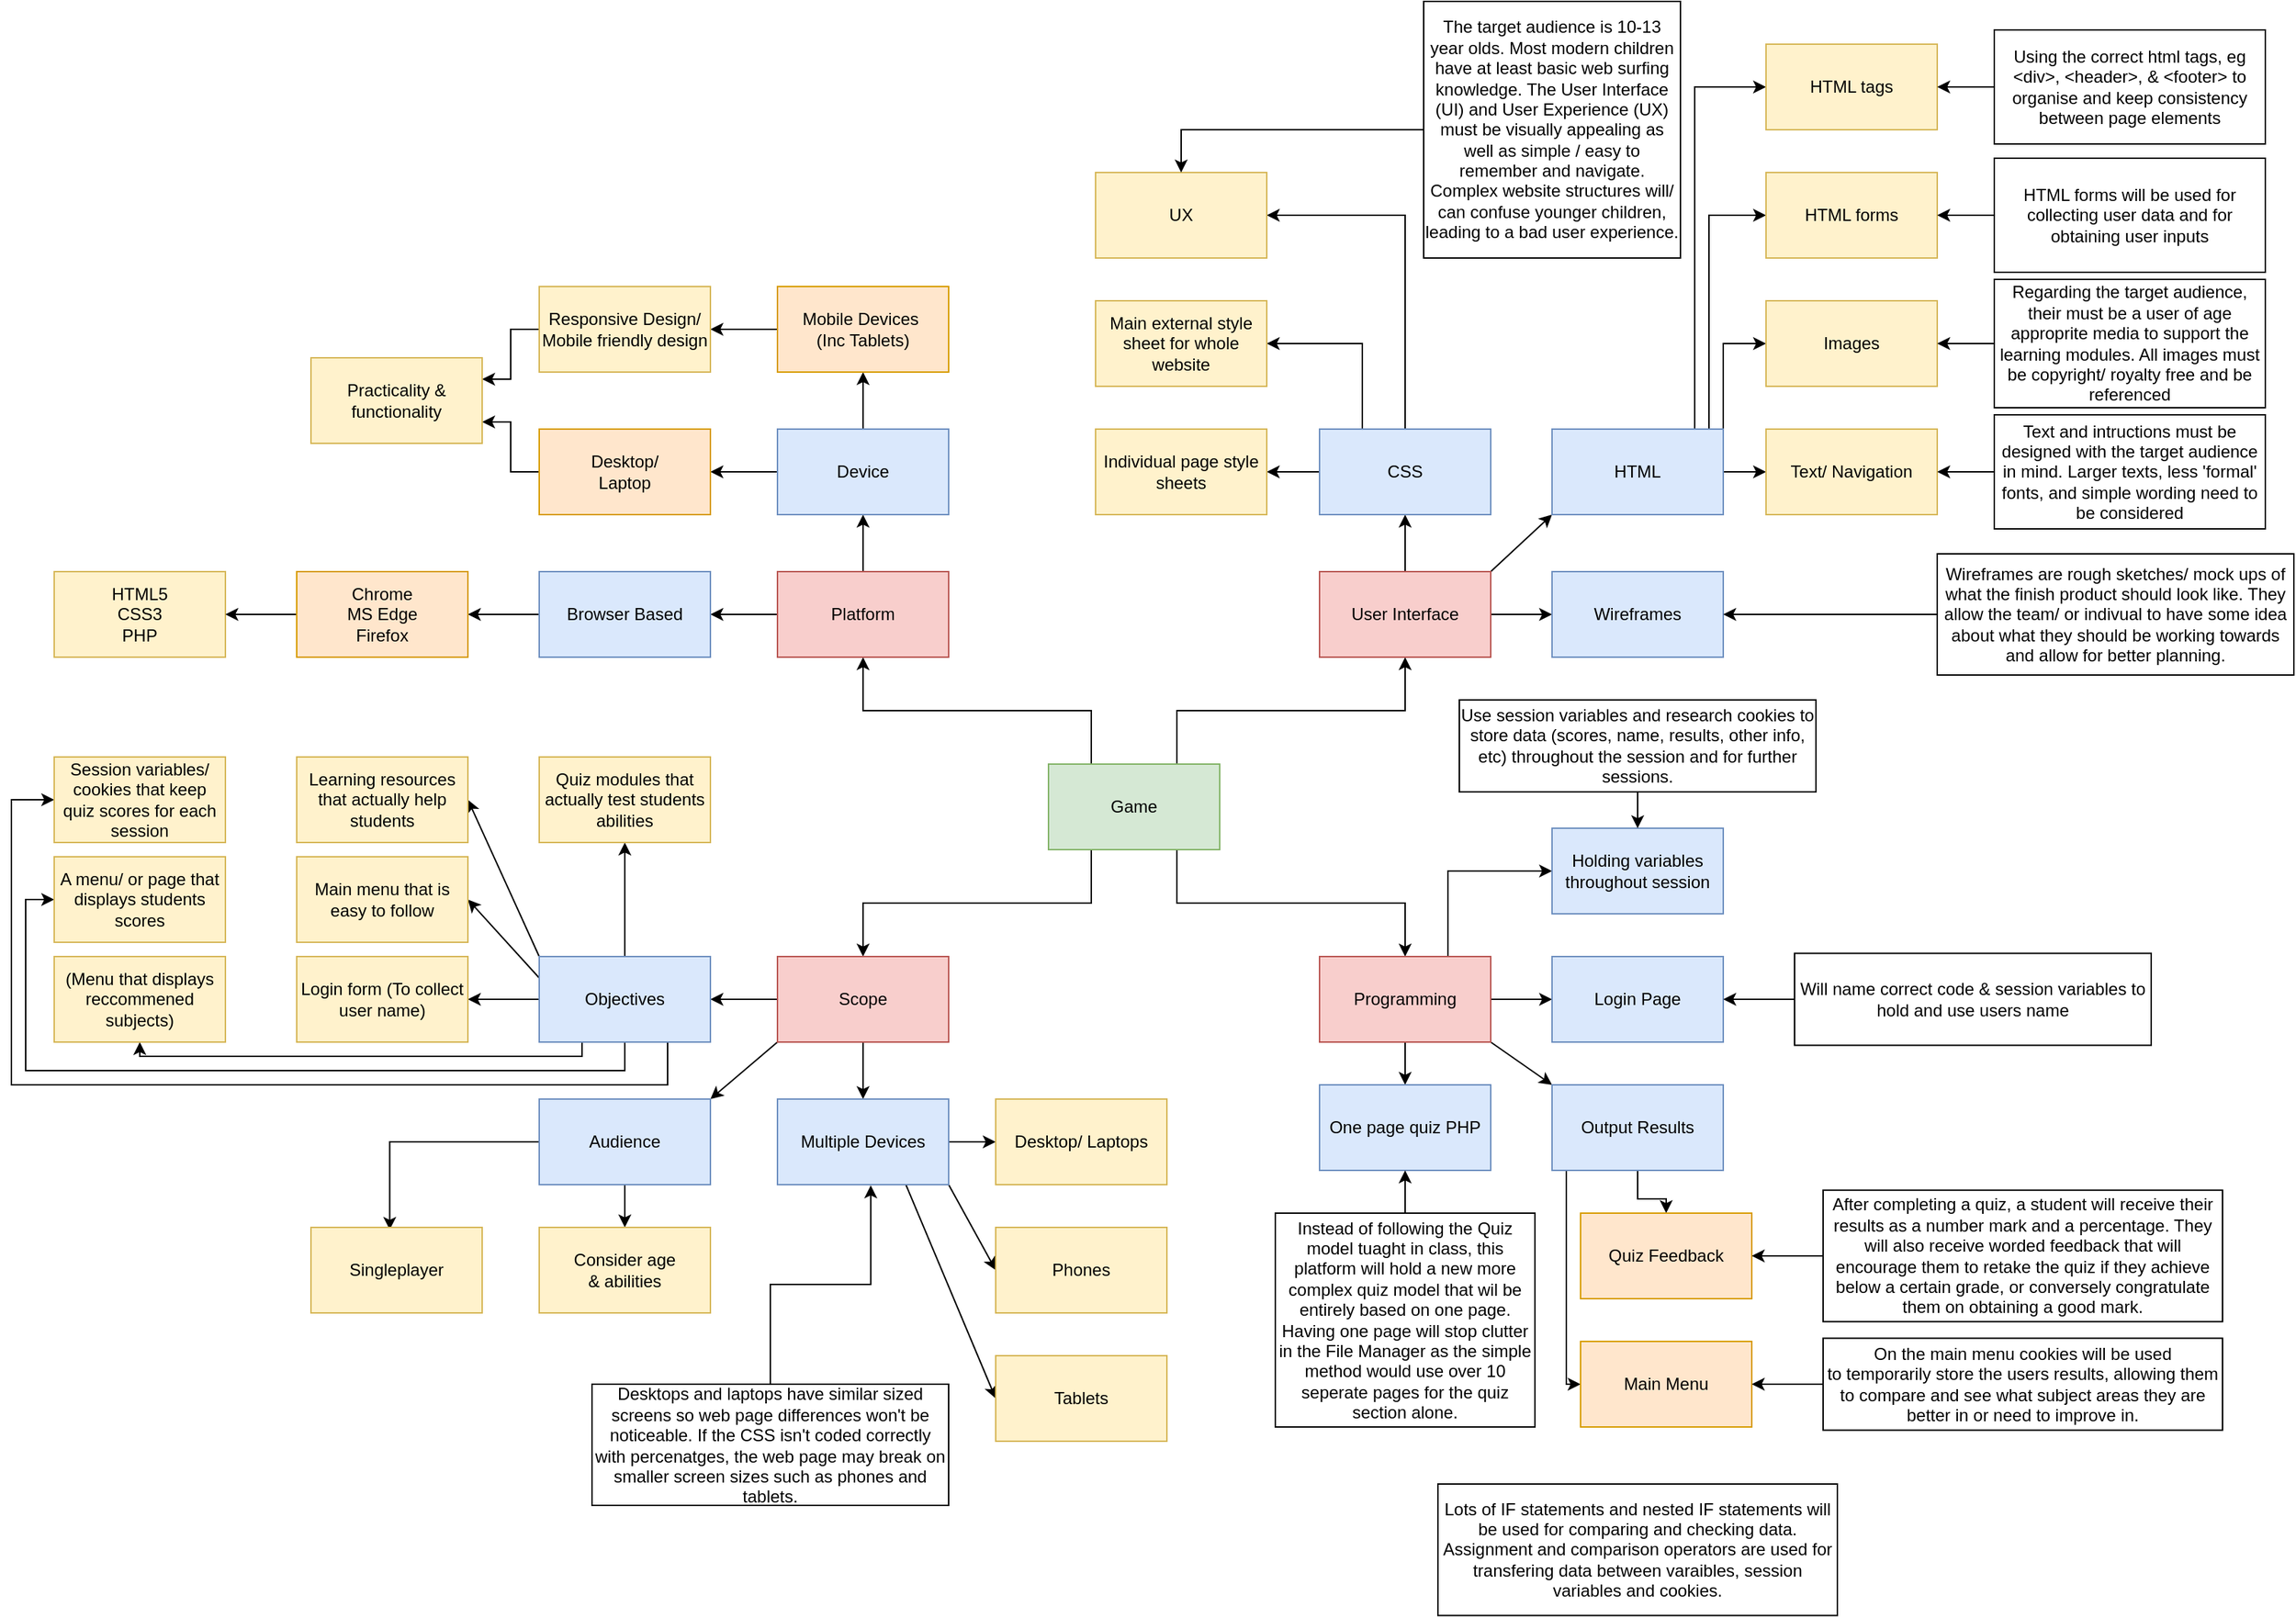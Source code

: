 <mxfile version="20.8.16" type="device"><diagram name="Page-1" id="kw-LpOdLxAJSHV-fy2r9"><mxGraphModel dx="2206" dy="1298" grid="1" gridSize="10" guides="1" tooltips="1" connect="1" arrows="1" fold="1" page="1" pageScale="1" pageWidth="1654" pageHeight="1169" math="0" shadow="0"><root><mxCell id="0"/><mxCell id="1" parent="0"/><mxCell id="Mb6pqFmGLe_sszzQdDOo-6" style="edgeStyle=orthogonalEdgeStyle;rounded=0;orthogonalLoop=1;jettySize=auto;html=1;exitX=0.25;exitY=0;exitDx=0;exitDy=0;" parent="1" source="Mb6pqFmGLe_sszzQdDOo-1" target="Mb6pqFmGLe_sszzQdDOo-2" edge="1"><mxGeometry relative="1" as="geometry"/></mxCell><mxCell id="Mb6pqFmGLe_sszzQdDOo-7" style="edgeStyle=orthogonalEdgeStyle;rounded=0;orthogonalLoop=1;jettySize=auto;html=1;exitX=0.75;exitY=0;exitDx=0;exitDy=0;" parent="1" source="Mb6pqFmGLe_sszzQdDOo-1" target="Mb6pqFmGLe_sszzQdDOo-3" edge="1"><mxGeometry relative="1" as="geometry"/></mxCell><mxCell id="Mb6pqFmGLe_sszzQdDOo-8" style="edgeStyle=orthogonalEdgeStyle;rounded=0;orthogonalLoop=1;jettySize=auto;html=1;exitX=0.75;exitY=1;exitDx=0;exitDy=0;" parent="1" source="Mb6pqFmGLe_sszzQdDOo-1" target="Mb6pqFmGLe_sszzQdDOo-4" edge="1"><mxGeometry relative="1" as="geometry"/></mxCell><mxCell id="Mb6pqFmGLe_sszzQdDOo-9" style="edgeStyle=orthogonalEdgeStyle;rounded=0;orthogonalLoop=1;jettySize=auto;html=1;exitX=0.25;exitY=1;exitDx=0;exitDy=0;" parent="1" source="Mb6pqFmGLe_sszzQdDOo-1" target="Mb6pqFmGLe_sszzQdDOo-5" edge="1"><mxGeometry relative="1" as="geometry"/></mxCell><mxCell id="Mb6pqFmGLe_sszzQdDOo-1" value="Game" style="rounded=0;whiteSpace=wrap;html=1;fillColor=#d5e8d4;strokeColor=#82b366;" parent="1" vertex="1"><mxGeometry x="767" y="555" width="120" height="60" as="geometry"/></mxCell><mxCell id="Mb6pqFmGLe_sszzQdDOo-15" style="edgeStyle=orthogonalEdgeStyle;rounded=0;orthogonalLoop=1;jettySize=auto;html=1;exitX=0;exitY=0.5;exitDx=0;exitDy=0;" parent="1" source="Mb6pqFmGLe_sszzQdDOo-2" target="Mb6pqFmGLe_sszzQdDOo-10" edge="1"><mxGeometry relative="1" as="geometry"/></mxCell><mxCell id="Mb6pqFmGLe_sszzQdDOo-17" style="edgeStyle=orthogonalEdgeStyle;rounded=0;orthogonalLoop=1;jettySize=auto;html=1;exitX=0.5;exitY=0;exitDx=0;exitDy=0;" parent="1" source="Mb6pqFmGLe_sszzQdDOo-2" target="Mb6pqFmGLe_sszzQdDOo-11" edge="1"><mxGeometry relative="1" as="geometry"/></mxCell><mxCell id="Mb6pqFmGLe_sszzQdDOo-2" value="Platform" style="rounded=0;whiteSpace=wrap;html=1;fillColor=#f8cecc;strokeColor=#b85450;" parent="1" vertex="1"><mxGeometry x="577" y="420" width="120" height="60" as="geometry"/></mxCell><mxCell id="Mb6pqFmGLe_sszzQdDOo-32" style="edgeStyle=orthogonalEdgeStyle;rounded=0;orthogonalLoop=1;jettySize=auto;html=1;exitX=0.5;exitY=0;exitDx=0;exitDy=0;" parent="1" source="Mb6pqFmGLe_sszzQdDOo-3" target="Mb6pqFmGLe_sszzQdDOo-28" edge="1"><mxGeometry relative="1" as="geometry"/></mxCell><mxCell id="Mb6pqFmGLe_sszzQdDOo-34" style="rounded=0;orthogonalLoop=1;jettySize=auto;html=1;exitX=1;exitY=0;exitDx=0;exitDy=0;entryX=0;entryY=1;entryDx=0;entryDy=0;" parent="1" source="Mb6pqFmGLe_sszzQdDOo-3" target="Mb6pqFmGLe_sszzQdDOo-29" edge="1"><mxGeometry relative="1" as="geometry"/></mxCell><mxCell id="Mb6pqFmGLe_sszzQdDOo-35" style="edgeStyle=orthogonalEdgeStyle;rounded=0;orthogonalLoop=1;jettySize=auto;html=1;exitX=1;exitY=0.5;exitDx=0;exitDy=0;" parent="1" source="Mb6pqFmGLe_sszzQdDOo-3" target="Mb6pqFmGLe_sszzQdDOo-30" edge="1"><mxGeometry relative="1" as="geometry"/></mxCell><mxCell id="Mb6pqFmGLe_sszzQdDOo-3" value="User Interface" style="rounded=0;whiteSpace=wrap;html=1;fillColor=#f8cecc;strokeColor=#b85450;" parent="1" vertex="1"><mxGeometry x="957" y="420" width="120" height="60" as="geometry"/></mxCell><mxCell id="Mb6pqFmGLe_sszzQdDOo-102" style="edgeStyle=orthogonalEdgeStyle;rounded=0;orthogonalLoop=1;jettySize=auto;html=1;exitX=0.75;exitY=0;exitDx=0;exitDy=0;entryX=0;entryY=0.5;entryDx=0;entryDy=0;" parent="1" source="Mb6pqFmGLe_sszzQdDOo-4" target="Mb6pqFmGLe_sszzQdDOo-98" edge="1"><mxGeometry relative="1" as="geometry"/></mxCell><mxCell id="Mb6pqFmGLe_sszzQdDOo-103" style="edgeStyle=orthogonalEdgeStyle;rounded=0;orthogonalLoop=1;jettySize=auto;html=1;exitX=1;exitY=0.5;exitDx=0;exitDy=0;" parent="1" source="Mb6pqFmGLe_sszzQdDOo-4" target="Mb6pqFmGLe_sszzQdDOo-97" edge="1"><mxGeometry relative="1" as="geometry"/></mxCell><mxCell id="Mb6pqFmGLe_sszzQdDOo-104" style="edgeStyle=orthogonalEdgeStyle;rounded=0;orthogonalLoop=1;jettySize=auto;html=1;" parent="1" source="Mb6pqFmGLe_sszzQdDOo-4" target="Mb6pqFmGLe_sszzQdDOo-99" edge="1"><mxGeometry relative="1" as="geometry"/></mxCell><mxCell id="Mb6pqFmGLe_sszzQdDOo-105" style="rounded=0;orthogonalLoop=1;jettySize=auto;html=1;exitX=1;exitY=1;exitDx=0;exitDy=0;entryX=0;entryY=0;entryDx=0;entryDy=0;" parent="1" source="Mb6pqFmGLe_sszzQdDOo-4" target="Mb6pqFmGLe_sszzQdDOo-100" edge="1"><mxGeometry relative="1" as="geometry"/></mxCell><mxCell id="Mb6pqFmGLe_sszzQdDOo-4" value="Programming" style="rounded=0;whiteSpace=wrap;html=1;fillColor=#f8cecc;strokeColor=#b85450;" parent="1" vertex="1"><mxGeometry x="957" y="690" width="120" height="60" as="geometry"/></mxCell><mxCell id="Mb6pqFmGLe_sszzQdDOo-67" style="edgeStyle=orthogonalEdgeStyle;rounded=0;orthogonalLoop=1;jettySize=auto;html=1;" parent="1" source="Mb6pqFmGLe_sszzQdDOo-5" target="Mb6pqFmGLe_sszzQdDOo-64" edge="1"><mxGeometry relative="1" as="geometry"/></mxCell><mxCell id="Mb6pqFmGLe_sszzQdDOo-68" style="rounded=0;orthogonalLoop=1;jettySize=auto;html=1;exitX=0;exitY=1;exitDx=0;exitDy=0;entryX=1;entryY=0;entryDx=0;entryDy=0;" parent="1" source="Mb6pqFmGLe_sszzQdDOo-5" target="Mb6pqFmGLe_sszzQdDOo-66" edge="1"><mxGeometry relative="1" as="geometry"/></mxCell><mxCell id="Mb6pqFmGLe_sszzQdDOo-69" style="edgeStyle=orthogonalEdgeStyle;rounded=0;orthogonalLoop=1;jettySize=auto;html=1;exitX=0;exitY=0.5;exitDx=0;exitDy=0;" parent="1" source="Mb6pqFmGLe_sszzQdDOo-5" target="Mb6pqFmGLe_sszzQdDOo-65" edge="1"><mxGeometry relative="1" as="geometry"/></mxCell><mxCell id="Mb6pqFmGLe_sszzQdDOo-5" value="Scope" style="rounded=0;whiteSpace=wrap;html=1;fillColor=#f8cecc;strokeColor=#b85450;" parent="1" vertex="1"><mxGeometry x="577" y="690" width="120" height="60" as="geometry"/></mxCell><mxCell id="Mb6pqFmGLe_sszzQdDOo-23" style="edgeStyle=orthogonalEdgeStyle;rounded=0;orthogonalLoop=1;jettySize=auto;html=1;exitX=0;exitY=0.5;exitDx=0;exitDy=0;" parent="1" source="Mb6pqFmGLe_sszzQdDOo-10" target="Mb6pqFmGLe_sszzQdDOo-22" edge="1"><mxGeometry relative="1" as="geometry"/></mxCell><mxCell id="Mb6pqFmGLe_sszzQdDOo-10" value="Browser Based" style="rounded=0;whiteSpace=wrap;html=1;fillColor=#dae8fc;strokeColor=#6c8ebf;" parent="1" vertex="1"><mxGeometry x="410" y="420" width="120" height="60" as="geometry"/></mxCell><mxCell id="Mb6pqFmGLe_sszzQdDOo-18" style="edgeStyle=orthogonalEdgeStyle;rounded=0;orthogonalLoop=1;jettySize=auto;html=1;exitX=0;exitY=0.5;exitDx=0;exitDy=0;" parent="1" source="Mb6pqFmGLe_sszzQdDOo-11" target="Mb6pqFmGLe_sszzQdDOo-13" edge="1"><mxGeometry relative="1" as="geometry"/></mxCell><mxCell id="Mb6pqFmGLe_sszzQdDOo-19" style="edgeStyle=orthogonalEdgeStyle;rounded=0;orthogonalLoop=1;jettySize=auto;html=1;" parent="1" source="Mb6pqFmGLe_sszzQdDOo-11" target="Mb6pqFmGLe_sszzQdDOo-14" edge="1"><mxGeometry relative="1" as="geometry"/></mxCell><mxCell id="Mb6pqFmGLe_sszzQdDOo-11" value="Device" style="rounded=0;whiteSpace=wrap;html=1;fillColor=#dae8fc;strokeColor=#6c8ebf;" parent="1" vertex="1"><mxGeometry x="577" y="320" width="120" height="60" as="geometry"/></mxCell><mxCell id="Mb6pqFmGLe_sszzQdDOo-12" value="HTML5&lt;br&gt;CSS3&lt;br&gt;PHP" style="rounded=0;whiteSpace=wrap;html=1;fillColor=#fff2cc;strokeColor=#d6b656;" parent="1" vertex="1"><mxGeometry x="70" y="420" width="120" height="60" as="geometry"/></mxCell><mxCell id="Mb6pqFmGLe_sszzQdDOo-27" style="edgeStyle=orthogonalEdgeStyle;rounded=0;orthogonalLoop=1;jettySize=auto;html=1;exitX=0;exitY=0.5;exitDx=0;exitDy=0;entryX=1;entryY=0.75;entryDx=0;entryDy=0;" parent="1" source="Mb6pqFmGLe_sszzQdDOo-13" target="Mb6pqFmGLe_sszzQdDOo-25" edge="1"><mxGeometry relative="1" as="geometry"/></mxCell><mxCell id="Mb6pqFmGLe_sszzQdDOo-13" value="Desktop/&lt;br&gt;Laptop" style="rounded=0;whiteSpace=wrap;html=1;fillColor=#ffe6cc;strokeColor=#d79b00;" parent="1" vertex="1"><mxGeometry x="410" y="320" width="120" height="60" as="geometry"/></mxCell><mxCell id="Mb6pqFmGLe_sszzQdDOo-21" style="edgeStyle=orthogonalEdgeStyle;rounded=0;orthogonalLoop=1;jettySize=auto;html=1;exitX=0;exitY=0.5;exitDx=0;exitDy=0;" parent="1" source="Mb6pqFmGLe_sszzQdDOo-14" target="Mb6pqFmGLe_sszzQdDOo-20" edge="1"><mxGeometry relative="1" as="geometry"/></mxCell><mxCell id="Mb6pqFmGLe_sszzQdDOo-14" value="Mobile Devices&amp;nbsp;&lt;br&gt;(Inc Tablets)" style="rounded=0;whiteSpace=wrap;html=1;fillColor=#ffe6cc;strokeColor=#d79b00;" parent="1" vertex="1"><mxGeometry x="577" y="220" width="120" height="60" as="geometry"/></mxCell><mxCell id="Mb6pqFmGLe_sszzQdDOo-26" style="edgeStyle=orthogonalEdgeStyle;rounded=0;orthogonalLoop=1;jettySize=auto;html=1;exitX=0;exitY=0.5;exitDx=0;exitDy=0;entryX=1;entryY=0.25;entryDx=0;entryDy=0;" parent="1" source="Mb6pqFmGLe_sszzQdDOo-20" target="Mb6pqFmGLe_sszzQdDOo-25" edge="1"><mxGeometry relative="1" as="geometry"/></mxCell><mxCell id="Mb6pqFmGLe_sszzQdDOo-20" value="Responsive Design/&lt;br&gt;Mobile friendly design" style="rounded=0;whiteSpace=wrap;html=1;fillColor=#fff2cc;strokeColor=#d6b656;" parent="1" vertex="1"><mxGeometry x="410" y="220" width="120" height="60" as="geometry"/></mxCell><mxCell id="Mb6pqFmGLe_sszzQdDOo-24" style="edgeStyle=orthogonalEdgeStyle;rounded=0;orthogonalLoop=1;jettySize=auto;html=1;exitX=0;exitY=0.5;exitDx=0;exitDy=0;" parent="1" source="Mb6pqFmGLe_sszzQdDOo-22" target="Mb6pqFmGLe_sszzQdDOo-12" edge="1"><mxGeometry relative="1" as="geometry"/></mxCell><mxCell id="Mb6pqFmGLe_sszzQdDOo-22" value="Chrome&lt;br&gt;MS Edge&lt;br&gt;Firefox" style="rounded=0;whiteSpace=wrap;html=1;fillColor=#ffe6cc;strokeColor=#d79b00;" parent="1" vertex="1"><mxGeometry x="240" y="420" width="120" height="60" as="geometry"/></mxCell><mxCell id="Mb6pqFmGLe_sszzQdDOo-25" value="Practicality &amp;amp; functionality" style="rounded=0;whiteSpace=wrap;html=1;fillColor=#fff2cc;strokeColor=#d6b656;" parent="1" vertex="1"><mxGeometry x="250" y="270" width="120" height="60" as="geometry"/></mxCell><mxCell id="Mb6pqFmGLe_sszzQdDOo-40" style="edgeStyle=none;rounded=0;orthogonalLoop=1;jettySize=auto;html=1;exitX=0;exitY=0.5;exitDx=0;exitDy=0;entryX=1;entryY=0.5;entryDx=0;entryDy=0;" parent="1" source="Mb6pqFmGLe_sszzQdDOo-28" target="Mb6pqFmGLe_sszzQdDOo-37" edge="1"><mxGeometry relative="1" as="geometry"/></mxCell><mxCell id="Mb6pqFmGLe_sszzQdDOo-43" style="edgeStyle=orthogonalEdgeStyle;rounded=0;orthogonalLoop=1;jettySize=auto;html=1;exitX=0.5;exitY=0;exitDx=0;exitDy=0;entryX=1;entryY=0.5;entryDx=0;entryDy=0;" parent="1" source="Mb6pqFmGLe_sszzQdDOo-28" target="Mb6pqFmGLe_sszzQdDOo-39" edge="1"><mxGeometry relative="1" as="geometry"/></mxCell><mxCell id="Mb6pqFmGLe_sszzQdDOo-47" style="edgeStyle=orthogonalEdgeStyle;rounded=0;orthogonalLoop=1;jettySize=auto;html=1;exitX=0.25;exitY=0;exitDx=0;exitDy=0;entryX=1;entryY=0.5;entryDx=0;entryDy=0;" parent="1" source="Mb6pqFmGLe_sszzQdDOo-28" target="Mb6pqFmGLe_sszzQdDOo-38" edge="1"><mxGeometry relative="1" as="geometry"/></mxCell><mxCell id="Mb6pqFmGLe_sszzQdDOo-28" value="CSS" style="rounded=0;whiteSpace=wrap;html=1;fillColor=#dae8fc;strokeColor=#6c8ebf;" parent="1" vertex="1"><mxGeometry x="957" y="320" width="120" height="60" as="geometry"/></mxCell><mxCell id="Mb6pqFmGLe_sszzQdDOo-55" style="edgeStyle=orthogonalEdgeStyle;rounded=0;orthogonalLoop=1;jettySize=auto;html=1;exitX=1;exitY=0.5;exitDx=0;exitDy=0;" parent="1" source="Mb6pqFmGLe_sszzQdDOo-29" target="Mb6pqFmGLe_sszzQdDOo-44" edge="1"><mxGeometry relative="1" as="geometry"/></mxCell><mxCell id="Mb6pqFmGLe_sszzQdDOo-56" style="edgeStyle=orthogonalEdgeStyle;rounded=0;orthogonalLoop=1;jettySize=auto;html=1;exitX=1;exitY=0;exitDx=0;exitDy=0;entryX=0;entryY=0.5;entryDx=0;entryDy=0;" parent="1" source="Mb6pqFmGLe_sszzQdDOo-29" target="Mb6pqFmGLe_sszzQdDOo-45" edge="1"><mxGeometry relative="1" as="geometry"/></mxCell><mxCell id="Mb6pqFmGLe_sszzQdDOo-57" style="edgeStyle=orthogonalEdgeStyle;rounded=0;orthogonalLoop=1;jettySize=auto;html=1;exitX=0.75;exitY=0;exitDx=0;exitDy=0;entryX=0;entryY=0.5;entryDx=0;entryDy=0;" parent="1" source="Mb6pqFmGLe_sszzQdDOo-29" target="Mb6pqFmGLe_sszzQdDOo-46" edge="1"><mxGeometry relative="1" as="geometry"><Array as="points"><mxPoint x="1230" y="320"/><mxPoint x="1230" y="170"/></Array></mxGeometry></mxCell><mxCell id="Mb6pqFmGLe_sszzQdDOo-58" style="edgeStyle=orthogonalEdgeStyle;rounded=0;orthogonalLoop=1;jettySize=auto;html=1;exitX=0.5;exitY=0;exitDx=0;exitDy=0;entryX=0;entryY=0.5;entryDx=0;entryDy=0;" parent="1" source="Mb6pqFmGLe_sszzQdDOo-29" target="Mb6pqFmGLe_sszzQdDOo-48" edge="1"><mxGeometry relative="1" as="geometry"><Array as="points"><mxPoint x="1220" y="320"/><mxPoint x="1220" y="80"/></Array></mxGeometry></mxCell><mxCell id="Mb6pqFmGLe_sszzQdDOo-29" value="HTML" style="rounded=0;whiteSpace=wrap;html=1;fillColor=#dae8fc;strokeColor=#6c8ebf;" parent="1" vertex="1"><mxGeometry x="1120" y="320" width="120" height="60" as="geometry"/></mxCell><mxCell id="Mb6pqFmGLe_sszzQdDOo-30" value="Wireframes" style="rounded=0;whiteSpace=wrap;html=1;fillColor=#dae8fc;strokeColor=#6c8ebf;" parent="1" vertex="1"><mxGeometry x="1120" y="420" width="120" height="60" as="geometry"/></mxCell><mxCell id="Mb6pqFmGLe_sszzQdDOo-63" style="edgeStyle=orthogonalEdgeStyle;rounded=0;orthogonalLoop=1;jettySize=auto;html=1;exitX=0;exitY=0.5;exitDx=0;exitDy=0;" parent="1" source="Mb6pqFmGLe_sszzQdDOo-31" target="Mb6pqFmGLe_sszzQdDOo-30" edge="1"><mxGeometry relative="1" as="geometry"/></mxCell><mxCell id="Mb6pqFmGLe_sszzQdDOo-31" value="Wireframes are rough sketches/ mock ups of what the finish product should look like. They allow the team/ or indivual to have some idea about what they should be working towards and allow for better planning." style="whiteSpace=wrap;html=1;" parent="1" vertex="1"><mxGeometry x="1390" y="407.5" width="250" height="85" as="geometry"/></mxCell><mxCell id="Mb6pqFmGLe_sszzQdDOo-37" value="Individual page style sheets" style="rounded=0;whiteSpace=wrap;html=1;fillColor=#fff2cc;strokeColor=#d6b656;" parent="1" vertex="1"><mxGeometry x="800" y="320" width="120" height="60" as="geometry"/></mxCell><mxCell id="Mb6pqFmGLe_sszzQdDOo-38" value="Main external style sheet for whole website" style="rounded=0;whiteSpace=wrap;html=1;fillColor=#fff2cc;strokeColor=#d6b656;" parent="1" vertex="1"><mxGeometry x="800" y="230" width="120" height="60" as="geometry"/></mxCell><mxCell id="Mb6pqFmGLe_sszzQdDOo-39" value="UX" style="rounded=0;whiteSpace=wrap;html=1;fillColor=#fff2cc;strokeColor=#d6b656;" parent="1" vertex="1"><mxGeometry x="800" y="140" width="120" height="60" as="geometry"/></mxCell><mxCell id="Mb6pqFmGLe_sszzQdDOo-44" value="Text/ Navigation" style="rounded=0;whiteSpace=wrap;html=1;fillColor=#fff2cc;strokeColor=#d6b656;" parent="1" vertex="1"><mxGeometry x="1270" y="320" width="120" height="60" as="geometry"/></mxCell><mxCell id="Mb6pqFmGLe_sszzQdDOo-45" value="Images" style="rounded=0;whiteSpace=wrap;html=1;fillColor=#fff2cc;strokeColor=#d6b656;" parent="1" vertex="1"><mxGeometry x="1270" y="230" width="120" height="60" as="geometry"/></mxCell><mxCell id="Mb6pqFmGLe_sszzQdDOo-46" value="HTML forms" style="rounded=0;whiteSpace=wrap;html=1;fillColor=#fff2cc;strokeColor=#d6b656;" parent="1" vertex="1"><mxGeometry x="1270" y="140" width="120" height="60" as="geometry"/></mxCell><mxCell id="Mb6pqFmGLe_sszzQdDOo-48" value="HTML tags" style="rounded=0;whiteSpace=wrap;html=1;fillColor=#fff2cc;strokeColor=#d6b656;" parent="1" vertex="1"><mxGeometry x="1270" y="50" width="120" height="60" as="geometry"/></mxCell><mxCell id="Mb6pqFmGLe_sszzQdDOo-50" style="edgeStyle=orthogonalEdgeStyle;rounded=0;orthogonalLoop=1;jettySize=auto;html=1;exitX=0;exitY=0.5;exitDx=0;exitDy=0;entryX=0.5;entryY=0;entryDx=0;entryDy=0;" parent="1" source="Mb6pqFmGLe_sszzQdDOo-49" target="Mb6pqFmGLe_sszzQdDOo-39" edge="1"><mxGeometry relative="1" as="geometry"/></mxCell><mxCell id="Mb6pqFmGLe_sszzQdDOo-49" value="The target audience is 10-13 year olds. Most modern children have at least basic web surfing knowledge. The User Interface (UI) and User Experience (UX) must be visually appealing as well as simple / easy to remember and navigate. Complex website structures will/ can confuse younger children, leading to a bad user experience." style="whiteSpace=wrap;html=1;aspect=fixed;" parent="1" vertex="1"><mxGeometry x="1030" y="20" width="180" height="180" as="geometry"/></mxCell><mxCell id="Mb6pqFmGLe_sszzQdDOo-59" style="edgeStyle=orthogonalEdgeStyle;rounded=0;orthogonalLoop=1;jettySize=auto;html=1;exitX=0;exitY=0.5;exitDx=0;exitDy=0;entryX=1;entryY=0.5;entryDx=0;entryDy=0;" parent="1" source="Mb6pqFmGLe_sszzQdDOo-51" target="Mb6pqFmGLe_sszzQdDOo-48" edge="1"><mxGeometry relative="1" as="geometry"/></mxCell><mxCell id="Mb6pqFmGLe_sszzQdDOo-51" value="Using the correct html tags, eg &amp;lt;div&amp;gt;, &amp;lt;header&amp;gt;, &amp;amp; &amp;lt;footer&amp;gt; to organise and keep consistency between page elements" style="whiteSpace=wrap;html=1;" parent="1" vertex="1"><mxGeometry x="1430" y="40" width="190" height="80" as="geometry"/></mxCell><mxCell id="Mb6pqFmGLe_sszzQdDOo-60" style="edgeStyle=orthogonalEdgeStyle;rounded=0;orthogonalLoop=1;jettySize=auto;html=1;exitX=0;exitY=0.5;exitDx=0;exitDy=0;entryX=1;entryY=0.5;entryDx=0;entryDy=0;" parent="1" source="Mb6pqFmGLe_sszzQdDOo-52" target="Mb6pqFmGLe_sszzQdDOo-46" edge="1"><mxGeometry relative="1" as="geometry"/></mxCell><mxCell id="Mb6pqFmGLe_sszzQdDOo-52" value="HTML forms will be used for collecting user data and for obtaining user inputs" style="whiteSpace=wrap;html=1;" parent="1" vertex="1"><mxGeometry x="1430" y="130" width="190" height="80" as="geometry"/></mxCell><mxCell id="Mb6pqFmGLe_sszzQdDOo-61" style="edgeStyle=orthogonalEdgeStyle;rounded=0;orthogonalLoop=1;jettySize=auto;html=1;exitX=0;exitY=0.5;exitDx=0;exitDy=0;" parent="1" source="Mb6pqFmGLe_sszzQdDOo-53" target="Mb6pqFmGLe_sszzQdDOo-45" edge="1"><mxGeometry relative="1" as="geometry"/></mxCell><mxCell id="Mb6pqFmGLe_sszzQdDOo-53" value="Regarding the target audience, their must be a user of age approprite media to support the learning modules. All images must be copyright/ royalty free and be referenced" style="whiteSpace=wrap;html=1;" parent="1" vertex="1"><mxGeometry x="1430" y="215" width="190" height="90" as="geometry"/></mxCell><mxCell id="Mb6pqFmGLe_sszzQdDOo-62" style="edgeStyle=orthogonalEdgeStyle;rounded=0;orthogonalLoop=1;jettySize=auto;html=1;" parent="1" source="Mb6pqFmGLe_sszzQdDOo-54" target="Mb6pqFmGLe_sszzQdDOo-44" edge="1"><mxGeometry relative="1" as="geometry"/></mxCell><mxCell id="Mb6pqFmGLe_sszzQdDOo-54" value="Text and intructions must be designed with the target audience in mind. Larger texts, less 'formal' fonts, and simple wording need to be considered" style="whiteSpace=wrap;html=1;" parent="1" vertex="1"><mxGeometry x="1430" y="310" width="190" height="80" as="geometry"/></mxCell><mxCell id="Mb6pqFmGLe_sszzQdDOo-94" style="rounded=0;orthogonalLoop=1;jettySize=auto;html=1;exitX=1;exitY=0.5;exitDx=0;exitDy=0;entryX=0;entryY=0.5;entryDx=0;entryDy=0;" parent="1" source="Mb6pqFmGLe_sszzQdDOo-64" target="Mb6pqFmGLe_sszzQdDOo-88" edge="1"><mxGeometry relative="1" as="geometry"/></mxCell><mxCell id="Mb6pqFmGLe_sszzQdDOo-95" style="rounded=0;orthogonalLoop=1;jettySize=auto;html=1;exitX=1;exitY=1;exitDx=0;exitDy=0;entryX=0;entryY=0.5;entryDx=0;entryDy=0;" parent="1" source="Mb6pqFmGLe_sszzQdDOo-64" target="Mb6pqFmGLe_sszzQdDOo-89" edge="1"><mxGeometry relative="1" as="geometry"/></mxCell><mxCell id="Mb6pqFmGLe_sszzQdDOo-96" style="rounded=0;orthogonalLoop=1;jettySize=auto;html=1;exitX=0.75;exitY=1;exitDx=0;exitDy=0;entryX=0;entryY=0.5;entryDx=0;entryDy=0;" parent="1" source="Mb6pqFmGLe_sszzQdDOo-64" target="Mb6pqFmGLe_sszzQdDOo-90" edge="1"><mxGeometry relative="1" as="geometry"/></mxCell><mxCell id="Mb6pqFmGLe_sszzQdDOo-64" value="Multiple Devices" style="rounded=0;whiteSpace=wrap;html=1;fillColor=#dae8fc;strokeColor=#6c8ebf;" parent="1" vertex="1"><mxGeometry x="577" y="790" width="120" height="60" as="geometry"/></mxCell><mxCell id="Mb6pqFmGLe_sszzQdDOo-78" style="edgeStyle=orthogonalEdgeStyle;rounded=0;orthogonalLoop=1;jettySize=auto;html=1;exitX=0;exitY=0.5;exitDx=0;exitDy=0;entryX=1;entryY=0.5;entryDx=0;entryDy=0;" parent="1" source="Mb6pqFmGLe_sszzQdDOo-65" target="Mb6pqFmGLe_sszzQdDOo-74" edge="1"><mxGeometry relative="1" as="geometry"/></mxCell><mxCell id="Mb6pqFmGLe_sszzQdDOo-79" style="rounded=0;orthogonalLoop=1;jettySize=auto;html=1;exitX=0;exitY=0.25;exitDx=0;exitDy=0;entryX=1;entryY=0.5;entryDx=0;entryDy=0;" parent="1" source="Mb6pqFmGLe_sszzQdDOo-65" target="Mb6pqFmGLe_sszzQdDOo-75" edge="1"><mxGeometry relative="1" as="geometry"/></mxCell><mxCell id="Mb6pqFmGLe_sszzQdDOo-80" style="edgeStyle=none;rounded=0;orthogonalLoop=1;jettySize=auto;html=1;exitX=0;exitY=0;exitDx=0;exitDy=0;entryX=1;entryY=0.5;entryDx=0;entryDy=0;" parent="1" source="Mb6pqFmGLe_sszzQdDOo-65" target="Mb6pqFmGLe_sszzQdDOo-76" edge="1"><mxGeometry relative="1" as="geometry"/></mxCell><mxCell id="Mb6pqFmGLe_sszzQdDOo-81" style="edgeStyle=none;rounded=0;orthogonalLoop=1;jettySize=auto;html=1;exitX=0.5;exitY=0;exitDx=0;exitDy=0;entryX=0.5;entryY=1;entryDx=0;entryDy=0;" parent="1" source="Mb6pqFmGLe_sszzQdDOo-65" target="Mb6pqFmGLe_sszzQdDOo-77" edge="1"><mxGeometry relative="1" as="geometry"/></mxCell><mxCell id="Mb6pqFmGLe_sszzQdDOo-85" style="edgeStyle=orthogonalEdgeStyle;rounded=0;orthogonalLoop=1;jettySize=auto;html=1;exitX=0.25;exitY=1;exitDx=0;exitDy=0;entryX=0.5;entryY=1;entryDx=0;entryDy=0;" parent="1" source="Mb6pqFmGLe_sszzQdDOo-65" target="Mb6pqFmGLe_sszzQdDOo-84" edge="1"><mxGeometry relative="1" as="geometry"><Array as="points"><mxPoint x="440" y="760"/><mxPoint x="130" y="760"/></Array></mxGeometry></mxCell><mxCell id="Mb6pqFmGLe_sszzQdDOo-86" style="edgeStyle=orthogonalEdgeStyle;rounded=0;orthogonalLoop=1;jettySize=auto;html=1;entryX=0;entryY=0.5;entryDx=0;entryDy=0;" parent="1" source="Mb6pqFmGLe_sszzQdDOo-65" target="Mb6pqFmGLe_sszzQdDOo-83" edge="1"><mxGeometry relative="1" as="geometry"><Array as="points"><mxPoint x="470" y="770"/><mxPoint x="50" y="770"/><mxPoint x="50" y="650"/></Array></mxGeometry></mxCell><mxCell id="Mb6pqFmGLe_sszzQdDOo-87" style="edgeStyle=orthogonalEdgeStyle;rounded=0;orthogonalLoop=1;jettySize=auto;html=1;exitX=0.75;exitY=1;exitDx=0;exitDy=0;entryX=0;entryY=0.5;entryDx=0;entryDy=0;" parent="1" source="Mb6pqFmGLe_sszzQdDOo-65" target="Mb6pqFmGLe_sszzQdDOo-82" edge="1"><mxGeometry relative="1" as="geometry"><Array as="points"><mxPoint x="500" y="780"/><mxPoint x="40" y="780"/><mxPoint x="40" y="580"/></Array></mxGeometry></mxCell><mxCell id="Mb6pqFmGLe_sszzQdDOo-65" value="Objectives" style="rounded=0;whiteSpace=wrap;html=1;fillColor=#dae8fc;strokeColor=#6c8ebf;" parent="1" vertex="1"><mxGeometry x="410" y="690" width="120" height="60" as="geometry"/></mxCell><mxCell id="Mb6pqFmGLe_sszzQdDOo-72" style="edgeStyle=none;rounded=0;orthogonalLoop=1;jettySize=auto;html=1;exitX=0.5;exitY=1;exitDx=0;exitDy=0;" parent="1" source="Mb6pqFmGLe_sszzQdDOo-66" target="Mb6pqFmGLe_sszzQdDOo-70" edge="1"><mxGeometry relative="1" as="geometry"/></mxCell><mxCell id="Mb6pqFmGLe_sszzQdDOo-73" style="edgeStyle=orthogonalEdgeStyle;rounded=0;orthogonalLoop=1;jettySize=auto;html=1;exitX=0;exitY=0.5;exitDx=0;exitDy=0;entryX=0.46;entryY=0.028;entryDx=0;entryDy=0;entryPerimeter=0;" parent="1" source="Mb6pqFmGLe_sszzQdDOo-66" target="Mb6pqFmGLe_sszzQdDOo-71" edge="1"><mxGeometry relative="1" as="geometry"/></mxCell><mxCell id="Mb6pqFmGLe_sszzQdDOo-66" value="Audience" style="rounded=0;whiteSpace=wrap;html=1;fillColor=#dae8fc;strokeColor=#6c8ebf;" parent="1" vertex="1"><mxGeometry x="410" y="790" width="120" height="60" as="geometry"/></mxCell><mxCell id="Mb6pqFmGLe_sszzQdDOo-70" value="Consider age &amp;amp;&amp;nbsp;abilities" style="rounded=0;whiteSpace=wrap;html=1;fillColor=#fff2cc;strokeColor=#d6b656;" parent="1" vertex="1"><mxGeometry x="410" y="880" width="120" height="60" as="geometry"/></mxCell><mxCell id="Mb6pqFmGLe_sszzQdDOo-71" value="Singleplayer" style="rounded=0;whiteSpace=wrap;html=1;fillColor=#fff2cc;strokeColor=#d6b656;" parent="1" vertex="1"><mxGeometry x="250" y="880" width="120" height="60" as="geometry"/></mxCell><mxCell id="Mb6pqFmGLe_sszzQdDOo-74" value="Login form (To collect user name)" style="rounded=0;whiteSpace=wrap;html=1;fillColor=#fff2cc;strokeColor=#d6b656;" parent="1" vertex="1"><mxGeometry x="240" y="690" width="120" height="60" as="geometry"/></mxCell><mxCell id="Mb6pqFmGLe_sszzQdDOo-75" value="Main menu that is easy to follow" style="rounded=0;whiteSpace=wrap;html=1;fillColor=#fff2cc;strokeColor=#d6b656;" parent="1" vertex="1"><mxGeometry x="240" y="620" width="120" height="60" as="geometry"/></mxCell><mxCell id="Mb6pqFmGLe_sszzQdDOo-76" value="Learning resources that actually help students" style="rounded=0;whiteSpace=wrap;html=1;fillColor=#fff2cc;strokeColor=#d6b656;" parent="1" vertex="1"><mxGeometry x="240" y="550" width="120" height="60" as="geometry"/></mxCell><mxCell id="Mb6pqFmGLe_sszzQdDOo-77" value="Quiz modules that actually test students abilities" style="rounded=0;whiteSpace=wrap;html=1;fillColor=#fff2cc;strokeColor=#d6b656;" parent="1" vertex="1"><mxGeometry x="410" y="550" width="120" height="60" as="geometry"/></mxCell><mxCell id="Mb6pqFmGLe_sszzQdDOo-82" value="Session variables/ cookies that keep quiz scores for each session" style="rounded=0;whiteSpace=wrap;html=1;fillColor=#fff2cc;strokeColor=#d6b656;" parent="1" vertex="1"><mxGeometry x="70" y="550" width="120" height="60" as="geometry"/></mxCell><mxCell id="Mb6pqFmGLe_sszzQdDOo-83" value="A menu/ or page that displays students scores" style="rounded=0;whiteSpace=wrap;html=1;fillColor=#fff2cc;strokeColor=#d6b656;" parent="1" vertex="1"><mxGeometry x="70" y="620" width="120" height="60" as="geometry"/></mxCell><mxCell id="Mb6pqFmGLe_sszzQdDOo-84" value="(Menu that displays reccommened subjects)" style="rounded=0;whiteSpace=wrap;html=1;fillColor=#fff2cc;strokeColor=#d6b656;" parent="1" vertex="1"><mxGeometry x="70" y="690" width="120" height="60" as="geometry"/></mxCell><mxCell id="Mb6pqFmGLe_sszzQdDOo-88" value="Desktop/ Laptops" style="rounded=0;whiteSpace=wrap;html=1;fillColor=#fff2cc;strokeColor=#d6b656;" parent="1" vertex="1"><mxGeometry x="730" y="790" width="120" height="60" as="geometry"/></mxCell><mxCell id="Mb6pqFmGLe_sszzQdDOo-89" value="Phones" style="rounded=0;whiteSpace=wrap;html=1;fillColor=#fff2cc;strokeColor=#d6b656;" parent="1" vertex="1"><mxGeometry x="730" y="880" width="120" height="60" as="geometry"/></mxCell><mxCell id="Mb6pqFmGLe_sszzQdDOo-90" value="Tablets" style="rounded=0;whiteSpace=wrap;html=1;fillColor=#fff2cc;strokeColor=#d6b656;" parent="1" vertex="1"><mxGeometry x="730" y="970" width="120" height="60" as="geometry"/></mxCell><mxCell id="Mb6pqFmGLe_sszzQdDOo-93" style="edgeStyle=orthogonalEdgeStyle;rounded=0;orthogonalLoop=1;jettySize=auto;html=1;entryX=0.545;entryY=1.009;entryDx=0;entryDy=0;entryPerimeter=0;" parent="1" source="Mb6pqFmGLe_sszzQdDOo-91" target="Mb6pqFmGLe_sszzQdDOo-64" edge="1"><mxGeometry relative="1" as="geometry"/></mxCell><mxCell id="Mb6pqFmGLe_sszzQdDOo-91" value="Desktops and laptops have similar sized screens so web page differences won't be noticeable. If the CSS isn't coded correctly with percenatges, the web page may break on smaller screen sizes such as phones and tablets." style="whiteSpace=wrap;html=1;" parent="1" vertex="1"><mxGeometry x="447" y="990" width="250" height="85" as="geometry"/></mxCell><mxCell id="Mb6pqFmGLe_sszzQdDOo-97" value="Login Page" style="rounded=0;whiteSpace=wrap;html=1;fillColor=#dae8fc;strokeColor=#6c8ebf;" parent="1" vertex="1"><mxGeometry x="1120" y="690" width="120" height="60" as="geometry"/></mxCell><mxCell id="Mb6pqFmGLe_sszzQdDOo-98" value="Holding variables throughout session" style="rounded=0;whiteSpace=wrap;html=1;fillColor=#dae8fc;strokeColor=#6c8ebf;" parent="1" vertex="1"><mxGeometry x="1120" y="600" width="120" height="60" as="geometry"/></mxCell><mxCell id="Mb6pqFmGLe_sszzQdDOo-99" value="One page quiz PHP" style="rounded=0;whiteSpace=wrap;html=1;fillColor=#dae8fc;strokeColor=#6c8ebf;" parent="1" vertex="1"><mxGeometry x="957" y="780" width="120" height="60" as="geometry"/></mxCell><mxCell id="0bCK2nBBi-SlPQXoDq6h-8" style="edgeStyle=orthogonalEdgeStyle;rounded=0;orthogonalLoop=1;jettySize=auto;html=1;entryX=0.5;entryY=0;entryDx=0;entryDy=0;" edge="1" parent="1" source="Mb6pqFmGLe_sszzQdDOo-100" target="0bCK2nBBi-SlPQXoDq6h-5"><mxGeometry relative="1" as="geometry"/></mxCell><mxCell id="0bCK2nBBi-SlPQXoDq6h-14" style="edgeStyle=orthogonalEdgeStyle;rounded=0;orthogonalLoop=1;jettySize=auto;html=1;exitX=0.25;exitY=1;exitDx=0;exitDy=0;entryX=0;entryY=0.5;entryDx=0;entryDy=0;" edge="1" parent="1" source="Mb6pqFmGLe_sszzQdDOo-100" target="0bCK2nBBi-SlPQXoDq6h-10"><mxGeometry relative="1" as="geometry"><Array as="points"><mxPoint x="1130" y="840"/><mxPoint x="1130" y="990"/></Array></mxGeometry></mxCell><mxCell id="Mb6pqFmGLe_sszzQdDOo-100" value="Output Results" style="rounded=0;whiteSpace=wrap;html=1;fillColor=#dae8fc;strokeColor=#6c8ebf;" parent="1" vertex="1"><mxGeometry x="1120" y="780" width="120" height="60" as="geometry"/></mxCell><mxCell id="Mb6pqFmGLe_sszzQdDOo-106" style="edgeStyle=none;rounded=0;orthogonalLoop=1;jettySize=auto;html=1;" parent="1" source="Mb6pqFmGLe_sszzQdDOo-101" target="Mb6pqFmGLe_sszzQdDOo-98" edge="1"><mxGeometry relative="1" as="geometry"/></mxCell><mxCell id="Mb6pqFmGLe_sszzQdDOo-101" value="Use session variables and research cookies to store data (scores, name, results, other info, etc) throughout the session and for further sessions." style="whiteSpace=wrap;html=1;" parent="1" vertex="1"><mxGeometry x="1055" y="510" width="250" height="64.5" as="geometry"/></mxCell><mxCell id="0bCK2nBBi-SlPQXoDq6h-3" style="edgeStyle=orthogonalEdgeStyle;rounded=0;orthogonalLoop=1;jettySize=auto;html=1;exitX=0.5;exitY=0;exitDx=0;exitDy=0;entryX=0.5;entryY=1;entryDx=0;entryDy=0;" edge="1" parent="1" source="0bCK2nBBi-SlPQXoDq6h-1" target="Mb6pqFmGLe_sszzQdDOo-99"><mxGeometry relative="1" as="geometry"/></mxCell><mxCell id="0bCK2nBBi-SlPQXoDq6h-1" value="Instead of following the Quiz model tuaght in class, this platform will hold a new more complex quiz model that wil be entirely based on one page. Having one page will stop clutter in the File Manager as the simple method would use over 10 seperate pages for the quiz section alone." style="whiteSpace=wrap;html=1;" vertex="1" parent="1"><mxGeometry x="926" y="870" width="182" height="150" as="geometry"/></mxCell><mxCell id="0bCK2nBBi-SlPQXoDq6h-4" style="edgeStyle=orthogonalEdgeStyle;rounded=0;orthogonalLoop=1;jettySize=auto;html=1;exitX=0;exitY=0.5;exitDx=0;exitDy=0;" edge="1" parent="1" source="0bCK2nBBi-SlPQXoDq6h-2" target="Mb6pqFmGLe_sszzQdDOo-97"><mxGeometry relative="1" as="geometry"/></mxCell><mxCell id="0bCK2nBBi-SlPQXoDq6h-2" value="Will name correct code &amp;amp; session variables to hold and use users name" style="whiteSpace=wrap;html=1;" vertex="1" parent="1"><mxGeometry x="1290" y="687.75" width="250" height="64.5" as="geometry"/></mxCell><mxCell id="0bCK2nBBi-SlPQXoDq6h-5" value="Quiz Feedback" style="rounded=0;whiteSpace=wrap;html=1;fillColor=#ffe6cc;strokeColor=#d79b00;" vertex="1" parent="1"><mxGeometry x="1140" y="870" width="120" height="60" as="geometry"/></mxCell><mxCell id="0bCK2nBBi-SlPQXoDq6h-9" style="edgeStyle=orthogonalEdgeStyle;rounded=0;orthogonalLoop=1;jettySize=auto;html=1;exitX=0;exitY=0.5;exitDx=0;exitDy=0;" edge="1" parent="1" source="0bCK2nBBi-SlPQXoDq6h-6" target="0bCK2nBBi-SlPQXoDq6h-5"><mxGeometry relative="1" as="geometry"/></mxCell><mxCell id="0bCK2nBBi-SlPQXoDq6h-6" value="After completing a quiz, a student will receive their results as a number mark and a percentage. They will also receive worded feedback that will encourage them to retake the quiz if they achieve below a certain grade, or conversely congratulate them on obtaining a good mark." style="whiteSpace=wrap;html=1;" vertex="1" parent="1"><mxGeometry x="1310" y="853.88" width="280" height="92.25" as="geometry"/></mxCell><mxCell id="0bCK2nBBi-SlPQXoDq6h-10" value="Main Menu" style="rounded=0;whiteSpace=wrap;html=1;fillColor=#ffe6cc;strokeColor=#d79b00;" vertex="1" parent="1"><mxGeometry x="1140" y="960" width="120" height="60" as="geometry"/></mxCell><mxCell id="0bCK2nBBi-SlPQXoDq6h-12" style="edgeStyle=orthogonalEdgeStyle;rounded=0;orthogonalLoop=1;jettySize=auto;html=1;exitX=0;exitY=0.5;exitDx=0;exitDy=0;entryX=1;entryY=0.5;entryDx=0;entryDy=0;" edge="1" parent="1" source="0bCK2nBBi-SlPQXoDq6h-11" target="0bCK2nBBi-SlPQXoDq6h-10"><mxGeometry relative="1" as="geometry"/></mxCell><mxCell id="0bCK2nBBi-SlPQXoDq6h-11" value="On the main menu cookies will be used to&amp;nbsp;temporarily&amp;nbsp;store the users results, allowing them to compare and see what subject areas they are better in or need to improve in." style="whiteSpace=wrap;html=1;" vertex="1" parent="1"><mxGeometry x="1310" y="957.75" width="280" height="64.5" as="geometry"/></mxCell><mxCell id="0bCK2nBBi-SlPQXoDq6h-15" value="Lots of IF statements and nested IF statements will be used for comparing and checking data.&lt;br&gt;Assignment and comparison operators are used for transfering data between varaibles, session variables and cookies." style="whiteSpace=wrap;html=1;" vertex="1" parent="1"><mxGeometry x="1040" y="1060" width="280" height="92.25" as="geometry"/></mxCell></root></mxGraphModel></diagram></mxfile>